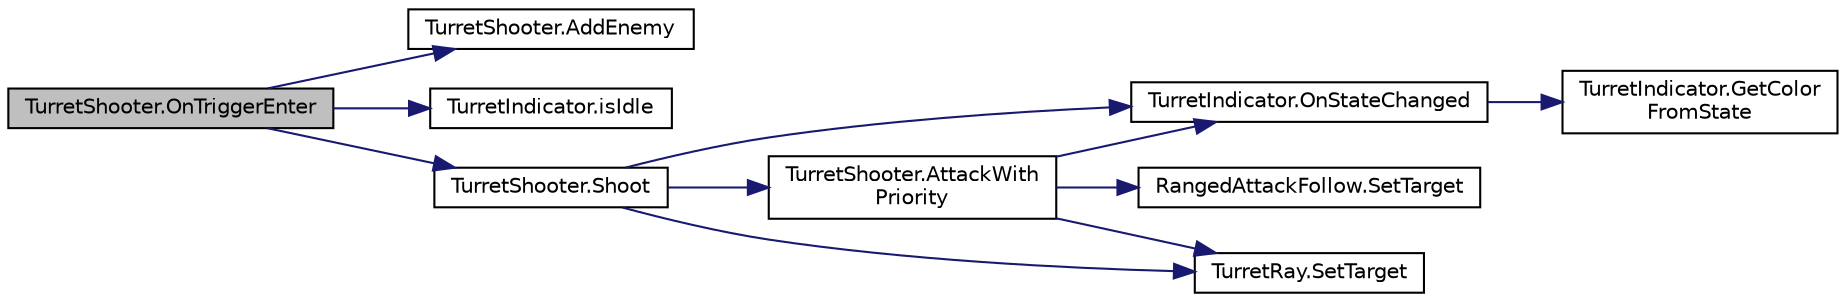 digraph "TurretShooter.OnTriggerEnter"
{
 // INTERACTIVE_SVG=YES
 // LATEX_PDF_SIZE
  edge [fontname="Helvetica",fontsize="10",labelfontname="Helvetica",labelfontsize="10"];
  node [fontname="Helvetica",fontsize="10",shape=record];
  rankdir="LR";
  Node1 [label="TurretShooter.OnTriggerEnter",height=0.2,width=0.4,color="black", fillcolor="grey75", style="filled", fontcolor="black",tooltip=" "];
  Node1 -> Node2 [color="midnightblue",fontsize="10",style="solid",fontname="Helvetica"];
  Node2 [label="TurretShooter.AddEnemy",height=0.2,width=0.4,color="black", fillcolor="white", style="filled",URL="$class_turret_shooter.html#a94f71f9418731d9f066ea45766fef5ae",tooltip="When an Attackable entity enters the range trigger, it gets added to the corresponding list depending..."];
  Node1 -> Node3 [color="midnightblue",fontsize="10",style="solid",fontname="Helvetica"];
  Node3 [label="TurretIndicator.isIdle",height=0.2,width=0.4,color="black", fillcolor="white", style="filled",URL="$class_turret_indicator.html#a135ea87f05f39602a8f8ffca67b60dcd",tooltip=" "];
  Node1 -> Node4 [color="midnightblue",fontsize="10",style="solid",fontname="Helvetica"];
  Node4 [label="TurretShooter.Shoot",height=0.2,width=0.4,color="black", fillcolor="white", style="filled",URL="$class_turret_shooter.html#abdbfe8d7746ee1e665f8da7e1a423bf7",tooltip=" "];
  Node4 -> Node5 [color="midnightblue",fontsize="10",style="solid",fontname="Helvetica"];
  Node5 [label="TurretShooter.AttackWith\lPriority",height=0.2,width=0.4,color="black", fillcolor="white", style="filled",URL="$class_turret_shooter.html#a8be25a5629564093b66ab8d2b42692cc",tooltip=" "];
  Node5 -> Node6 [color="midnightblue",fontsize="10",style="solid",fontname="Helvetica"];
  Node6 [label="TurretIndicator.OnStateChanged",height=0.2,width=0.4,color="black", fillcolor="white", style="filled",URL="$class_turret_indicator.html#a18c506cc6d384bb9ca9789b8e27d1684",tooltip="This function gets calls whenever the Turret changes the intern state."];
  Node6 -> Node7 [color="midnightblue",fontsize="10",style="solid",fontname="Helvetica"];
  Node7 [label="TurretIndicator.GetColor\lFromState",height=0.2,width=0.4,color="black", fillcolor="white", style="filled",URL="$class_turret_indicator.html#a4ce9f7929435b6d9ba46c4fd34d67f50",tooltip="Returns the color corresponing to the current TurretState of the indicator"];
  Node5 -> Node8 [color="midnightblue",fontsize="10",style="solid",fontname="Helvetica"];
  Node8 [label="RangedAttackFollow.SetTarget",height=0.2,width=0.4,color="black", fillcolor="white", style="filled",URL="$class_ranged_attack_follow.html#aa53dfc5a1b7c08631665bf5691ccf413",tooltip="Initializes the ranged attack object and sets its properties accordingly"];
  Node5 -> Node9 [color="midnightblue",fontsize="10",style="solid",fontname="Helvetica"];
  Node9 [label="TurretRay.SetTarget",height=0.2,width=0.4,color="black", fillcolor="white", style="filled",URL="$class_turret_ray.html#a04f048c8df3897ad7d562dffaa08b4a5",tooltip=" "];
  Node4 -> Node6 [color="midnightblue",fontsize="10",style="solid",fontname="Helvetica"];
  Node4 -> Node9 [color="midnightblue",fontsize="10",style="solid",fontname="Helvetica"];
}
